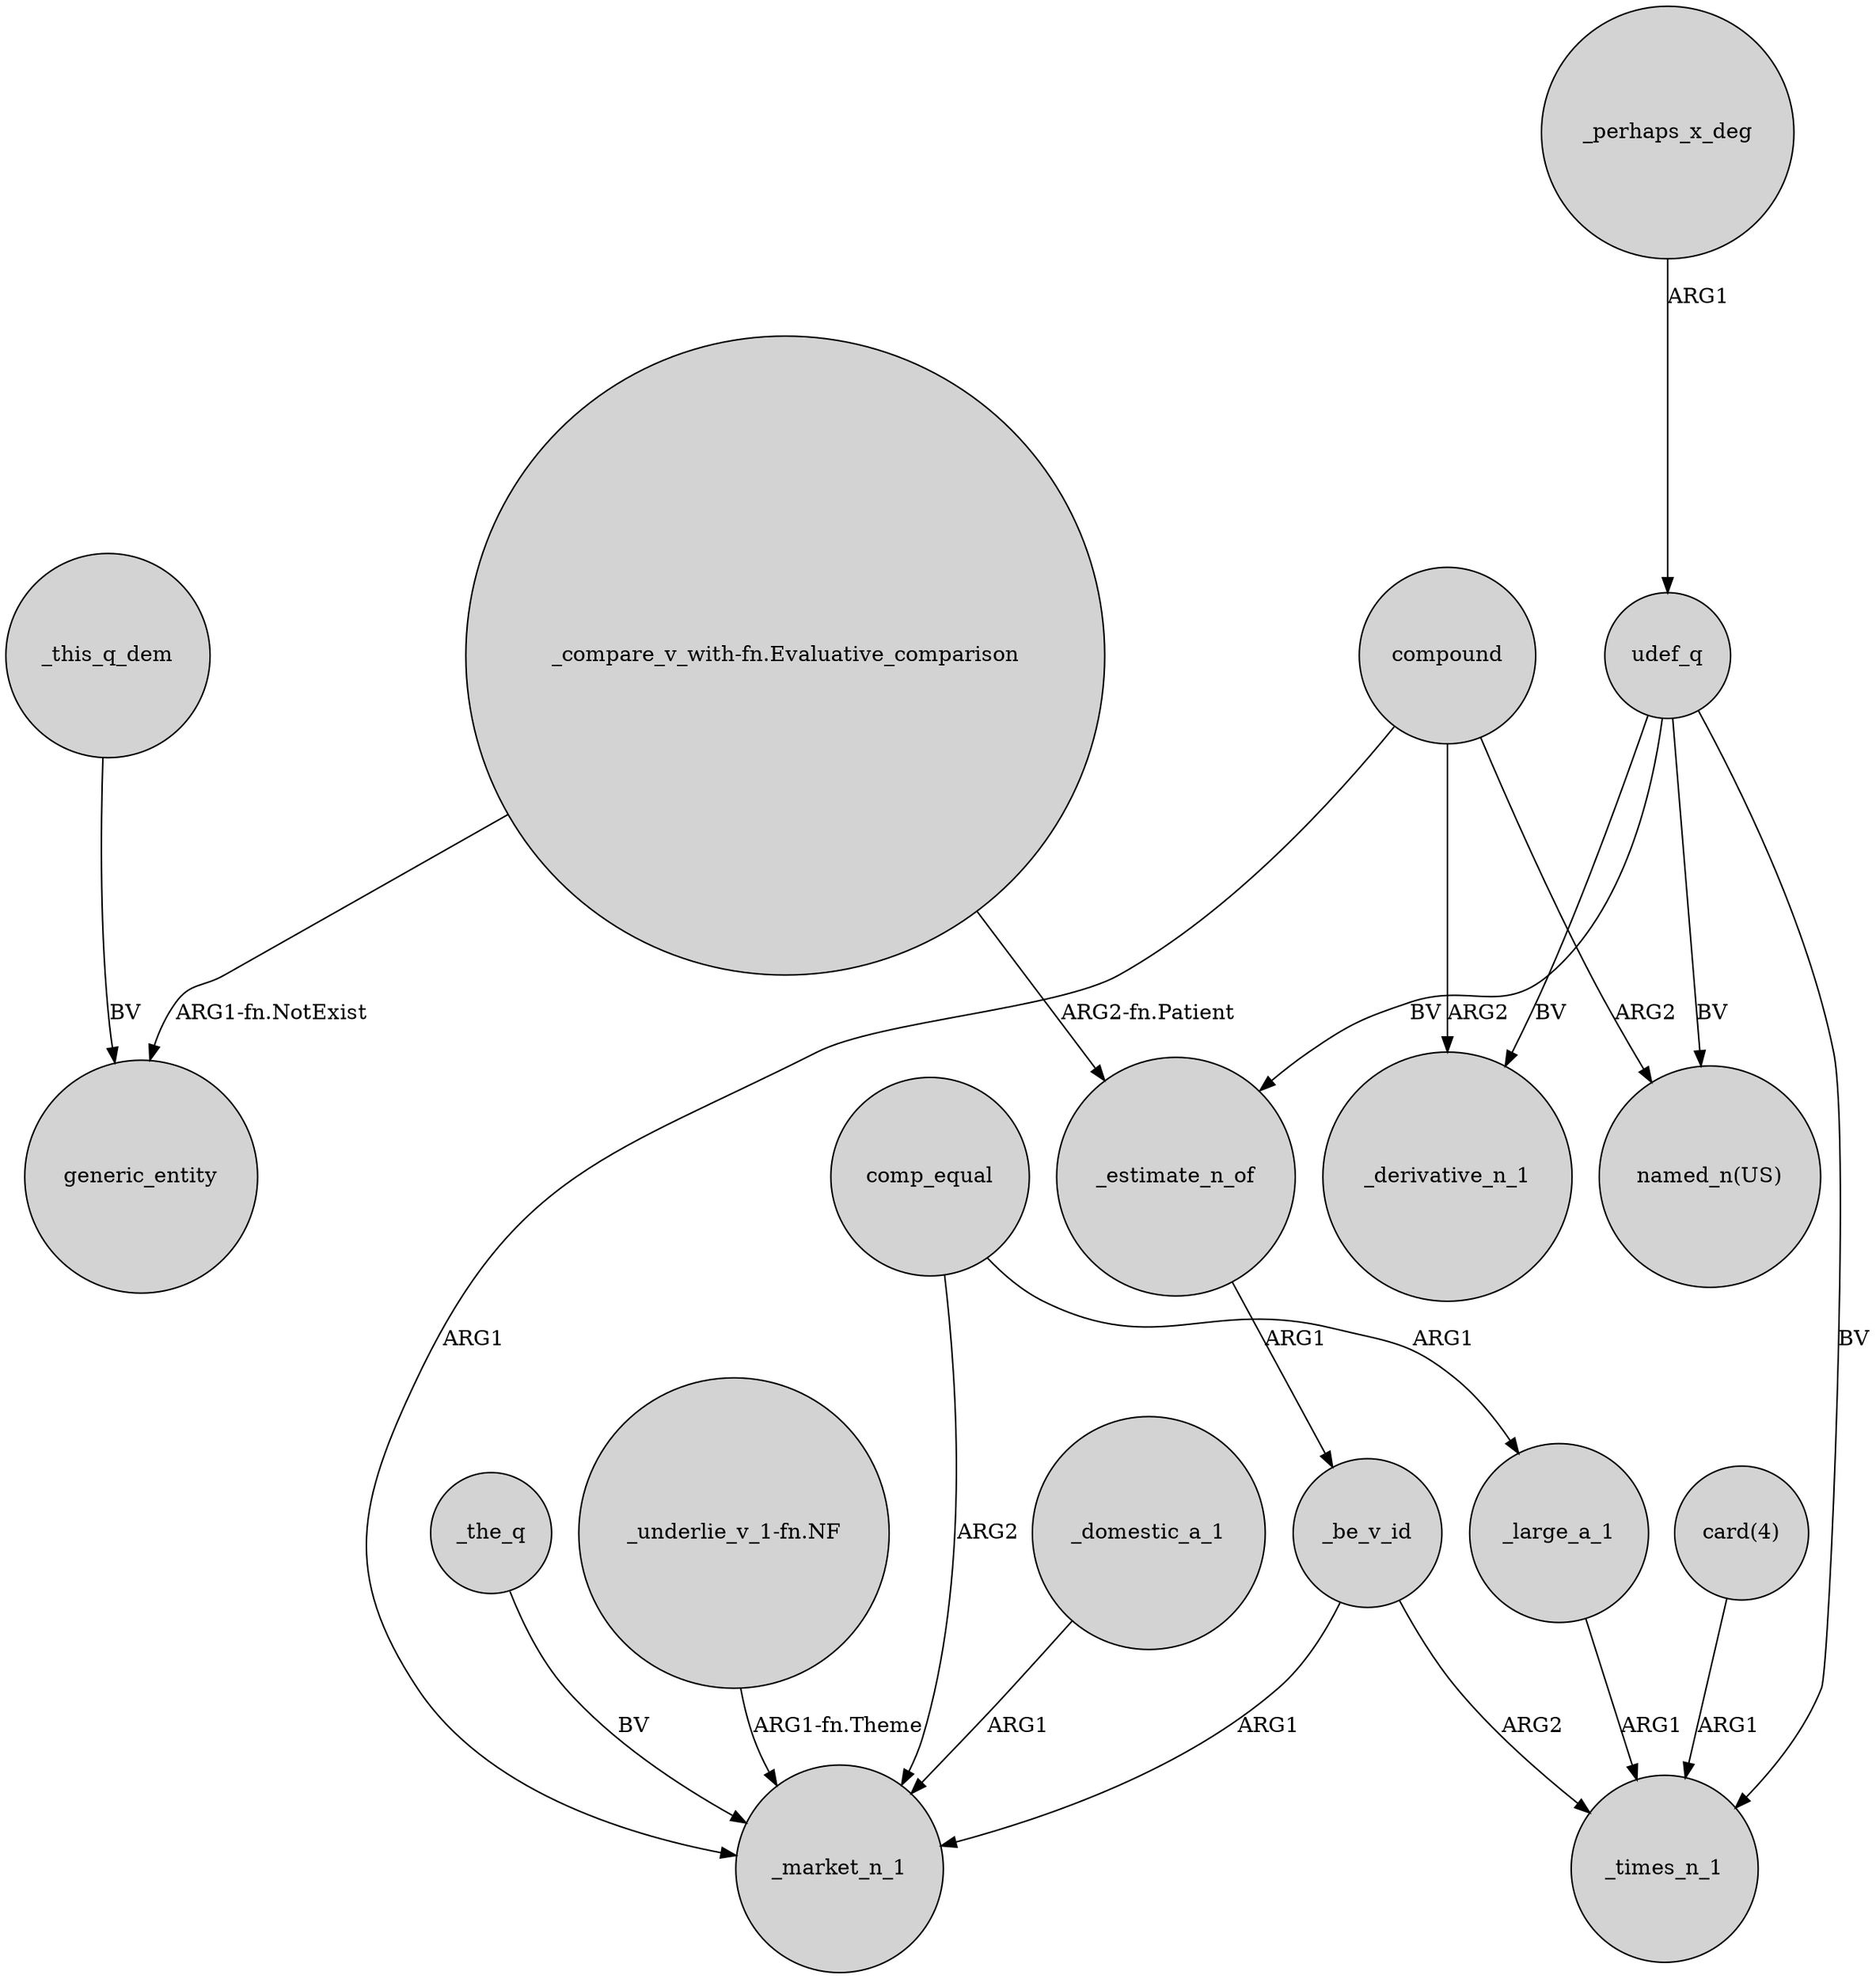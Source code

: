 digraph {
	node [shape=circle style=filled]
	comp_equal -> _large_a_1 [label=ARG1]
	udef_q -> "named_n(US)" [label=BV]
	comp_equal -> _market_n_1 [label=ARG2]
	_perhaps_x_deg -> udef_q [label=ARG1]
	_domestic_a_1 -> _market_n_1 [label=ARG1]
	udef_q -> _times_n_1 [label=BV]
	udef_q -> _derivative_n_1 [label=BV]
	compound -> "named_n(US)" [label=ARG2]
	"_compare_v_with-fn.Evaluative_comparison" -> _estimate_n_of [label="ARG2-fn.Patient"]
	_this_q_dem -> generic_entity [label=BV]
	"card(4)" -> _times_n_1 [label=ARG1]
	udef_q -> _estimate_n_of [label=BV]
	_be_v_id -> _times_n_1 [label=ARG2]
	_estimate_n_of -> _be_v_id [label=ARG1]
	compound -> _derivative_n_1 [label=ARG2]
	"_compare_v_with-fn.Evaluative_comparison" -> generic_entity [label="ARG1-fn.NotExist"]
	compound -> _market_n_1 [label=ARG1]
	_be_v_id -> _market_n_1 [label=ARG1]
	_large_a_1 -> _times_n_1 [label=ARG1]
	_the_q -> _market_n_1 [label=BV]
	"_underlie_v_1-fn.NF" -> _market_n_1 [label="ARG1-fn.Theme"]
}
